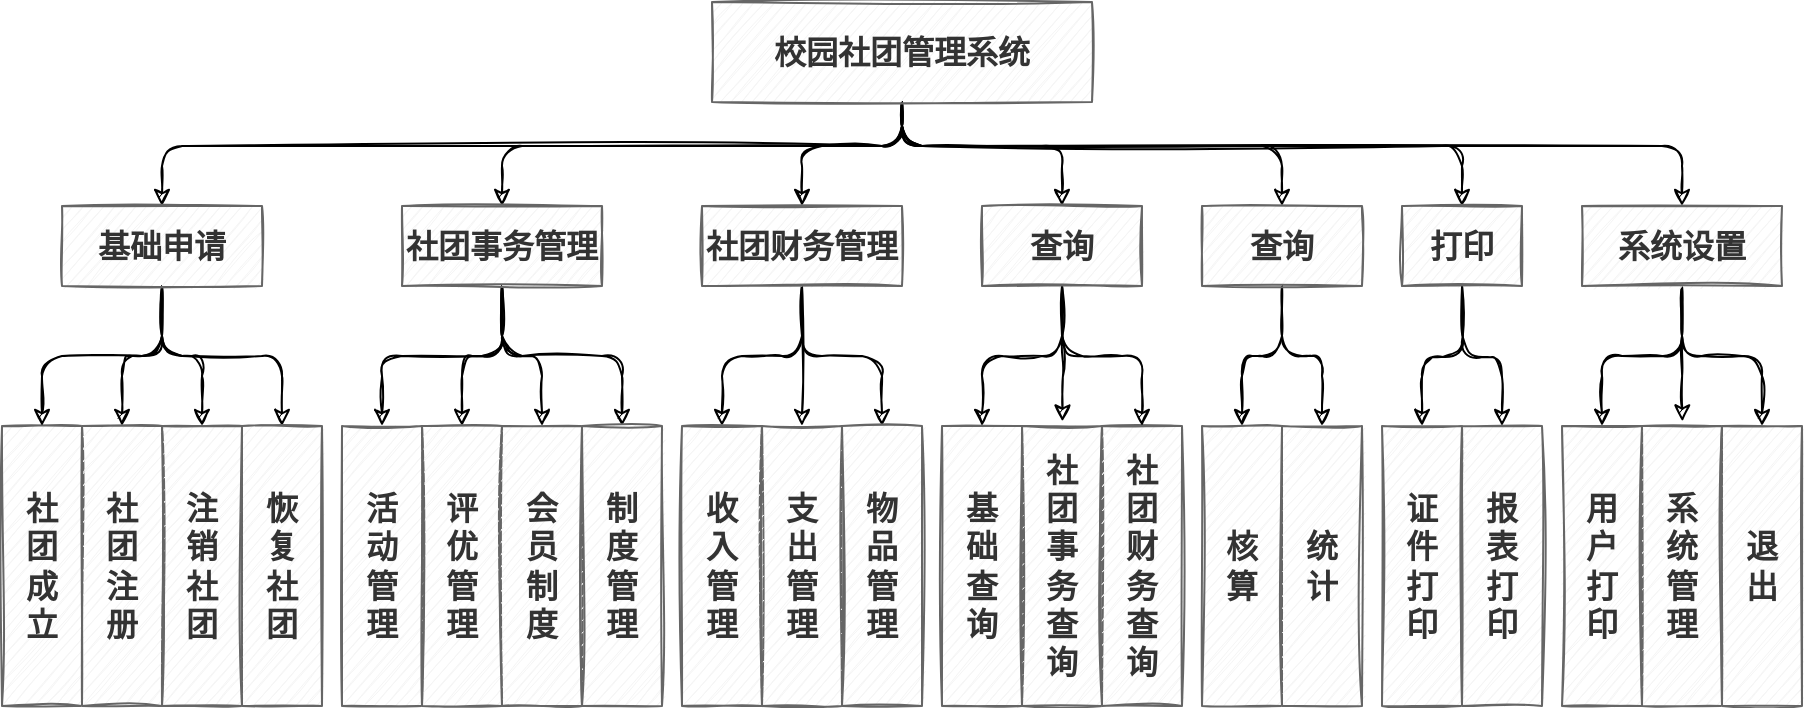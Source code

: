 <mxfile version="15.8.7" type="device"><diagram name="Page-1" id="90a13364-a465-7bf4-72fc-28e22215d7a0"><mxGraphModel dx="1673" dy="1008" grid="1" gridSize="10" guides="1" tooltips="1" connect="1" arrows="1" fold="1" page="1" pageScale="1.5" pageWidth="1169" pageHeight="826" math="0" shadow="0"><root><mxCell id="0" style=";html=1;"/><mxCell id="1" style=";html=1;" parent="0"/><mxCell id="ukMSqxRkvClqLhf6aI9J-1" value="&lt;font style=&quot;font-size: 16px&quot;&gt;社&lt;br&gt;团&lt;br&gt;成&lt;br&gt;立&lt;/font&gt;" style="whiteSpace=wrap;html=1;sketch=1;rounded=0;fillColor=#f5f5f5;fontColor=#333333;strokeColor=#666666;fontStyle=1" vertex="1" parent="1"><mxGeometry x="460" y="730" width="40" height="140" as="geometry"/></mxCell><mxCell id="ukMSqxRkvClqLhf6aI9J-86" style="edgeStyle=orthogonalEdgeStyle;rounded=1;sketch=1;orthogonalLoop=1;jettySize=auto;html=1;fontSize=16;fontStyle=1" edge="1" parent="1" source="ukMSqxRkvClqLhf6aI9J-2" target="ukMSqxRkvClqLhf6aI9J-3"><mxGeometry relative="1" as="geometry"><Array as="points"><mxPoint x="910" y="590"/><mxPoint x="540" y="590"/></Array></mxGeometry></mxCell><mxCell id="ukMSqxRkvClqLhf6aI9J-87" style="edgeStyle=orthogonalEdgeStyle;rounded=1;sketch=1;orthogonalLoop=1;jettySize=auto;html=1;fontSize=16;fontStyle=1" edge="1" parent="1" source="ukMSqxRkvClqLhf6aI9J-2" target="ukMSqxRkvClqLhf6aI9J-4"><mxGeometry relative="1" as="geometry"><Array as="points"><mxPoint x="910" y="590"/><mxPoint x="710" y="590"/></Array></mxGeometry></mxCell><mxCell id="ukMSqxRkvClqLhf6aI9J-88" style="edgeStyle=orthogonalEdgeStyle;rounded=1;sketch=1;orthogonalLoop=1;jettySize=auto;html=1;entryX=0.5;entryY=0;entryDx=0;entryDy=0;fontSize=16;fontStyle=1" edge="1" parent="1" source="ukMSqxRkvClqLhf6aI9J-2" target="ukMSqxRkvClqLhf6aI9J-5"><mxGeometry relative="1" as="geometry"><Array as="points"><mxPoint x="910" y="590"/><mxPoint x="860" y="590"/></Array></mxGeometry></mxCell><mxCell id="ukMSqxRkvClqLhf6aI9J-89" style="edgeStyle=orthogonalEdgeStyle;rounded=1;sketch=1;orthogonalLoop=1;jettySize=auto;html=1;entryX=0.5;entryY=0;entryDx=0;entryDy=0;fontSize=16;fontStyle=1" edge="1" parent="1" source="ukMSqxRkvClqLhf6aI9J-2" target="ukMSqxRkvClqLhf6aI9J-72"><mxGeometry relative="1" as="geometry"><Array as="points"><mxPoint x="910" y="590"/><mxPoint x="990" y="590"/></Array></mxGeometry></mxCell><mxCell id="ukMSqxRkvClqLhf6aI9J-90" style="edgeStyle=orthogonalEdgeStyle;rounded=1;sketch=1;orthogonalLoop=1;jettySize=auto;html=1;entryX=0.5;entryY=0;entryDx=0;entryDy=0;fontSize=16;fontStyle=1" edge="1" parent="1" source="ukMSqxRkvClqLhf6aI9J-2" target="ukMSqxRkvClqLhf6aI9J-81"><mxGeometry relative="1" as="geometry"><Array as="points"><mxPoint x="910" y="590"/><mxPoint x="1100" y="590"/></Array></mxGeometry></mxCell><mxCell id="ukMSqxRkvClqLhf6aI9J-91" style="edgeStyle=orthogonalEdgeStyle;rounded=1;sketch=1;orthogonalLoop=1;jettySize=auto;html=1;fontSize=16;fontStyle=1" edge="1" parent="1" source="ukMSqxRkvClqLhf6aI9J-2" target="ukMSqxRkvClqLhf6aI9J-80"><mxGeometry relative="1" as="geometry"><Array as="points"><mxPoint x="910" y="590"/><mxPoint x="1190" y="590"/></Array></mxGeometry></mxCell><mxCell id="ukMSqxRkvClqLhf6aI9J-92" style="edgeStyle=orthogonalEdgeStyle;rounded=1;sketch=1;orthogonalLoop=1;jettySize=auto;html=1;fontSize=16;fontStyle=1" edge="1" parent="1" source="ukMSqxRkvClqLhf6aI9J-2" target="ukMSqxRkvClqLhf6aI9J-58"><mxGeometry relative="1" as="geometry"><Array as="points"><mxPoint x="910" y="590"/><mxPoint x="1300" y="590"/></Array></mxGeometry></mxCell><mxCell id="ukMSqxRkvClqLhf6aI9J-2" value="&lt;font style=&quot;font-size: 16px&quot;&gt;校园社团管理系统&lt;/font&gt;" style="whiteSpace=wrap;html=1;sketch=1;rounded=0;fillColor=#f5f5f5;fontColor=#333333;strokeColor=#666666;fontStyle=1" vertex="1" parent="1"><mxGeometry x="815" y="518" width="190" height="50" as="geometry"/></mxCell><mxCell id="ukMSqxRkvClqLhf6aI9J-25" style="edgeStyle=orthogonalEdgeStyle;rounded=1;sketch=1;orthogonalLoop=1;jettySize=auto;html=1;exitX=0.5;exitY=1;exitDx=0;exitDy=0;entryX=0.5;entryY=0;entryDx=0;entryDy=0;fontSize=16;fontStyle=1" edge="1" parent="1" source="ukMSqxRkvClqLhf6aI9J-3" target="ukMSqxRkvClqLhf6aI9J-1"><mxGeometry relative="1" as="geometry"/></mxCell><mxCell id="ukMSqxRkvClqLhf6aI9J-26" style="edgeStyle=orthogonalEdgeStyle;rounded=1;sketch=1;orthogonalLoop=1;jettySize=auto;html=1;entryX=0.5;entryY=0;entryDx=0;entryDy=0;fontSize=16;fontStyle=1" edge="1" parent="1" source="ukMSqxRkvClqLhf6aI9J-3" target="ukMSqxRkvClqLhf6aI9J-11"><mxGeometry relative="1" as="geometry"/></mxCell><mxCell id="ukMSqxRkvClqLhf6aI9J-27" style="edgeStyle=orthogonalEdgeStyle;rounded=1;sketch=1;orthogonalLoop=1;jettySize=auto;html=1;entryX=0.5;entryY=0;entryDx=0;entryDy=0;fontSize=16;fontStyle=1" edge="1" parent="1" source="ukMSqxRkvClqLhf6aI9J-3" target="ukMSqxRkvClqLhf6aI9J-10"><mxGeometry relative="1" as="geometry"/></mxCell><mxCell id="ukMSqxRkvClqLhf6aI9J-28" style="edgeStyle=orthogonalEdgeStyle;rounded=1;sketch=1;orthogonalLoop=1;jettySize=auto;html=1;entryX=0.5;entryY=0;entryDx=0;entryDy=0;fontSize=16;fontStyle=1" edge="1" parent="1" source="ukMSqxRkvClqLhf6aI9J-3" target="ukMSqxRkvClqLhf6aI9J-12"><mxGeometry relative="1" as="geometry"/></mxCell><mxCell id="ukMSqxRkvClqLhf6aI9J-3" value="&lt;font style=&quot;font-size: 16px&quot;&gt;基础申请&lt;/font&gt;" style="whiteSpace=wrap;html=1;sketch=1;rounded=0;fillColor=#f5f5f5;fontColor=#333333;strokeColor=#666666;fontStyle=1" vertex="1" parent="1"><mxGeometry x="490" y="620" width="100" height="40" as="geometry"/></mxCell><mxCell id="ukMSqxRkvClqLhf6aI9J-29" style="edgeStyle=orthogonalEdgeStyle;rounded=1;sketch=1;orthogonalLoop=1;jettySize=auto;html=1;entryX=0.5;entryY=0;entryDx=0;entryDy=0;fontSize=16;fontStyle=1" edge="1" parent="1" source="ukMSqxRkvClqLhf6aI9J-4" target="ukMSqxRkvClqLhf6aI9J-13"><mxGeometry relative="1" as="geometry"/></mxCell><mxCell id="ukMSqxRkvClqLhf6aI9J-30" style="edgeStyle=orthogonalEdgeStyle;rounded=1;sketch=1;orthogonalLoop=1;jettySize=auto;html=1;fontSize=16;fontStyle=1" edge="1" parent="1" source="ukMSqxRkvClqLhf6aI9J-4" target="ukMSqxRkvClqLhf6aI9J-15"><mxGeometry relative="1" as="geometry"/></mxCell><mxCell id="ukMSqxRkvClqLhf6aI9J-31" style="edgeStyle=orthogonalEdgeStyle;rounded=1;sketch=1;orthogonalLoop=1;jettySize=auto;html=1;fontSize=16;fontStyle=1" edge="1" parent="1" source="ukMSqxRkvClqLhf6aI9J-4" target="ukMSqxRkvClqLhf6aI9J-14"><mxGeometry relative="1" as="geometry"/></mxCell><mxCell id="ukMSqxRkvClqLhf6aI9J-32" style="edgeStyle=orthogonalEdgeStyle;rounded=1;sketch=1;orthogonalLoop=1;jettySize=auto;html=1;entryX=0.5;entryY=0;entryDx=0;entryDy=0;fontSize=16;fontStyle=1" edge="1" parent="1" source="ukMSqxRkvClqLhf6aI9J-4" target="ukMSqxRkvClqLhf6aI9J-16"><mxGeometry relative="1" as="geometry"/></mxCell><mxCell id="ukMSqxRkvClqLhf6aI9J-4" value="&lt;font style=&quot;font-size: 16px&quot;&gt;社团事务管理&lt;/font&gt;" style="whiteSpace=wrap;html=1;sketch=1;rounded=0;fillColor=#f5f5f5;fontColor=#333333;strokeColor=#666666;fontStyle=1" vertex="1" parent="1"><mxGeometry x="660" y="620" width="100" height="40" as="geometry"/></mxCell><mxCell id="ukMSqxRkvClqLhf6aI9J-33" style="edgeStyle=orthogonalEdgeStyle;rounded=1;sketch=1;orthogonalLoop=1;jettySize=auto;html=1;fontSize=16;fontStyle=1" edge="1" parent="1" source="ukMSqxRkvClqLhf6aI9J-5" target="ukMSqxRkvClqLhf6aI9J-18"><mxGeometry relative="1" as="geometry"/></mxCell><mxCell id="ukMSqxRkvClqLhf6aI9J-34" style="edgeStyle=orthogonalEdgeStyle;rounded=1;sketch=1;orthogonalLoop=1;jettySize=auto;html=1;entryX=0.5;entryY=0;entryDx=0;entryDy=0;fontSize=16;fontStyle=1" edge="1" parent="1" source="ukMSqxRkvClqLhf6aI9J-5" target="ukMSqxRkvClqLhf6aI9J-17"><mxGeometry relative="1" as="geometry"/></mxCell><mxCell id="ukMSqxRkvClqLhf6aI9J-35" style="edgeStyle=orthogonalEdgeStyle;rounded=1;sketch=1;orthogonalLoop=1;jettySize=auto;html=1;fontSize=16;fontStyle=1" edge="1" parent="1" source="ukMSqxRkvClqLhf6aI9J-5" target="ukMSqxRkvClqLhf6aI9J-19"><mxGeometry relative="1" as="geometry"/></mxCell><mxCell id="ukMSqxRkvClqLhf6aI9J-5" value="&lt;font style=&quot;font-size: 16px&quot;&gt;社团财务管理&lt;/font&gt;" style="whiteSpace=wrap;html=1;sketch=1;rounded=0;fillColor=#f5f5f5;fontColor=#333333;strokeColor=#666666;fontStyle=1" vertex="1" parent="1"><mxGeometry x="810" y="620" width="100" height="40" as="geometry"/></mxCell><mxCell id="ukMSqxRkvClqLhf6aI9J-40" style="edgeStyle=orthogonalEdgeStyle;rounded=1;sketch=1;orthogonalLoop=1;jettySize=auto;html=1;entryX=0.505;entryY=-0.016;entryDx=0;entryDy=0;entryPerimeter=0;fontSize=16;fontStyle=1" edge="1" parent="1" target="ukMSqxRkvClqLhf6aI9J-20"><mxGeometry relative="1" as="geometry"><mxPoint x="990.034" y="660" as="sourcePoint"/></mxGeometry></mxCell><mxCell id="ukMSqxRkvClqLhf6aI9J-10" value="&lt;span style=&quot;font-size: 16px&quot;&gt;注&lt;br&gt;销&lt;br&gt;社&lt;br&gt;团&lt;/span&gt;" style="whiteSpace=wrap;html=1;sketch=1;rounded=0;fillColor=#f5f5f5;fontColor=#333333;strokeColor=#666666;fontStyle=1" vertex="1" parent="1"><mxGeometry x="540" y="730" width="40" height="140" as="geometry"/></mxCell><mxCell id="ukMSqxRkvClqLhf6aI9J-11" value="&lt;span style=&quot;font-size: 16px&quot;&gt;社&lt;br&gt;团&lt;br&gt;注&lt;br&gt;册&lt;/span&gt;" style="whiteSpace=wrap;html=1;sketch=1;rounded=0;fillColor=#f5f5f5;fontColor=#333333;strokeColor=#666666;fontStyle=1" vertex="1" parent="1"><mxGeometry x="500" y="730" width="40" height="140" as="geometry"/></mxCell><mxCell id="ukMSqxRkvClqLhf6aI9J-12" value="&lt;span style=&quot;font-size: 16px&quot;&gt;恢&lt;br&gt;复&lt;br&gt;社&lt;br&gt;团&lt;/span&gt;" style="whiteSpace=wrap;html=1;sketch=1;rounded=0;fillColor=#f5f5f5;fontColor=#333333;strokeColor=#666666;fontStyle=1" vertex="1" parent="1"><mxGeometry x="580" y="730" width="40" height="140" as="geometry"/></mxCell><mxCell id="ukMSqxRkvClqLhf6aI9J-13" value="&lt;span style=&quot;font-size: 16px&quot;&gt;活&lt;br&gt;动&lt;br&gt;管&lt;br&gt;理&lt;/span&gt;" style="whiteSpace=wrap;html=1;sketch=1;rounded=0;fillColor=#f5f5f5;fontColor=#333333;strokeColor=#666666;fontStyle=1" vertex="1" parent="1"><mxGeometry x="630" y="730" width="40" height="140" as="geometry"/></mxCell><mxCell id="ukMSqxRkvClqLhf6aI9J-14" value="&lt;span style=&quot;font-size: 16px&quot;&gt;会&lt;br&gt;员&lt;br&gt;制&lt;br&gt;度&lt;/span&gt;" style="whiteSpace=wrap;html=1;sketch=1;rounded=0;fillColor=#f5f5f5;fontColor=#333333;strokeColor=#666666;fontStyle=1" vertex="1" parent="1"><mxGeometry x="710" y="730" width="40" height="140" as="geometry"/></mxCell><mxCell id="ukMSqxRkvClqLhf6aI9J-15" value="&lt;span style=&quot;font-size: 16px&quot;&gt;评&lt;br&gt;优&lt;br&gt;管&lt;br&gt;理&lt;/span&gt;" style="whiteSpace=wrap;html=1;sketch=1;rounded=0;fillColor=#f5f5f5;fontColor=#333333;strokeColor=#666666;fontStyle=1" vertex="1" parent="1"><mxGeometry x="670" y="730" width="40" height="140" as="geometry"/></mxCell><mxCell id="ukMSqxRkvClqLhf6aI9J-16" value="&lt;span style=&quot;font-size: 16px&quot;&gt;制&lt;br&gt;度&lt;br&gt;管&lt;br&gt;理&lt;/span&gt;" style="whiteSpace=wrap;html=1;sketch=1;rounded=0;fillColor=#f5f5f5;fontColor=#333333;strokeColor=#666666;fontStyle=1" vertex="1" parent="1"><mxGeometry x="750" y="730" width="40" height="140" as="geometry"/></mxCell><mxCell id="ukMSqxRkvClqLhf6aI9J-17" value="&lt;span style=&quot;font-size: 16px&quot;&gt;支&lt;br&gt;出&lt;br&gt;管&lt;br&gt;理&lt;/span&gt;" style="whiteSpace=wrap;html=1;sketch=1;rounded=0;fillColor=#f5f5f5;fontColor=#333333;strokeColor=#666666;fontStyle=1" vertex="1" parent="1"><mxGeometry x="840" y="730" width="40" height="140" as="geometry"/></mxCell><mxCell id="ukMSqxRkvClqLhf6aI9J-18" value="&lt;span style=&quot;font-size: 16px&quot;&gt;收&lt;br&gt;入&lt;br&gt;管&lt;br&gt;理&lt;/span&gt;" style="whiteSpace=wrap;html=1;sketch=1;rounded=0;fillColor=#f5f5f5;fontColor=#333333;strokeColor=#666666;fontStyle=1" vertex="1" parent="1"><mxGeometry x="800" y="730" width="40" height="140" as="geometry"/></mxCell><mxCell id="ukMSqxRkvClqLhf6aI9J-19" value="&lt;span style=&quot;font-size: 16px&quot;&gt;物&lt;br&gt;品&lt;br&gt;管&lt;br&gt;理&lt;br&gt;&lt;/span&gt;" style="whiteSpace=wrap;html=1;sketch=1;rounded=0;fillColor=#f5f5f5;fontColor=#333333;strokeColor=#666666;fontStyle=1" vertex="1" parent="1"><mxGeometry x="880" y="730" width="40" height="140" as="geometry"/></mxCell><mxCell id="ukMSqxRkvClqLhf6aI9J-20" value="&lt;span style=&quot;font-size: 16px&quot;&gt;社&lt;br&gt;团&lt;br&gt;事&lt;br&gt;务&lt;br&gt;查&lt;br&gt;询&lt;/span&gt;" style="whiteSpace=wrap;html=1;sketch=1;rounded=0;fillColor=#f5f5f5;fontColor=#333333;strokeColor=#666666;fontStyle=1" vertex="1" parent="1"><mxGeometry x="970" y="730" width="40" height="140" as="geometry"/></mxCell><mxCell id="ukMSqxRkvClqLhf6aI9J-21" value="&lt;span style=&quot;font-size: 16px&quot;&gt;基&lt;br&gt;础&lt;br&gt;查&lt;br&gt;询&lt;/span&gt;" style="whiteSpace=wrap;html=1;sketch=1;rounded=0;fillColor=#f5f5f5;fontColor=#333333;strokeColor=#666666;fontStyle=1" vertex="1" parent="1"><mxGeometry x="930" y="730" width="40" height="140" as="geometry"/></mxCell><mxCell id="ukMSqxRkvClqLhf6aI9J-22" value="&lt;font style=&quot;font-size: 16px&quot;&gt;社&lt;br&gt;团&lt;br&gt;财&lt;br&gt;务&lt;br&gt;查&lt;br&gt;询&lt;br&gt;&lt;/font&gt;" style="whiteSpace=wrap;html=1;sketch=1;rounded=0;fillColor=#f5f5f5;fontColor=#333333;strokeColor=#666666;fontStyle=1" vertex="1" parent="1"><mxGeometry x="1010" y="730" width="40" height="140" as="geometry"/></mxCell><mxCell id="ukMSqxRkvClqLhf6aI9J-23" value="&lt;span style=&quot;font-size: 16px&quot;&gt;核&lt;br&gt;算&lt;/span&gt;" style="whiteSpace=wrap;html=1;sketch=1;rounded=0;fillColor=#f5f5f5;fontColor=#333333;strokeColor=#666666;fontStyle=1" vertex="1" parent="1"><mxGeometry x="1060" y="730" width="40" height="140" as="geometry"/></mxCell><mxCell id="ukMSqxRkvClqLhf6aI9J-24" value="&lt;span style=&quot;font-size: 16px&quot;&gt;统&lt;br&gt;计&lt;/span&gt;" style="whiteSpace=wrap;html=1;sketch=1;rounded=0;fillColor=#f5f5f5;fontColor=#333333;strokeColor=#666666;fontStyle=1" vertex="1" parent="1"><mxGeometry x="1100" y="730" width="40" height="140" as="geometry"/></mxCell><mxCell id="ukMSqxRkvClqLhf6aI9J-53" value="&lt;span style=&quot;font-size: 16px&quot;&gt;证&lt;/span&gt;&lt;br style=&quot;font-size: 16px&quot;&gt;&lt;span style=&quot;font-size: 16px&quot;&gt;件&lt;/span&gt;&lt;br style=&quot;font-size: 16px&quot;&gt;&lt;span style=&quot;font-size: 16px&quot;&gt;打&lt;/span&gt;&lt;br style=&quot;font-size: 16px&quot;&gt;&lt;span style=&quot;font-size: 16px&quot;&gt;印&lt;/span&gt;" style="whiteSpace=wrap;html=1;sketch=1;rounded=0;fillColor=#f5f5f5;fontColor=#333333;strokeColor=#666666;fontStyle=1" vertex="1" parent="1"><mxGeometry x="1150" y="730" width="40" height="140" as="geometry"/></mxCell><mxCell id="ukMSqxRkvClqLhf6aI9J-54" value="&lt;span style=&quot;font-size: 16px&quot;&gt;报&lt;br&gt;表&lt;br&gt;打&lt;br&gt;印&lt;/span&gt;" style="whiteSpace=wrap;html=1;sketch=1;rounded=0;fillColor=#f5f5f5;fontColor=#333333;strokeColor=#666666;fontStyle=1" vertex="1" parent="1"><mxGeometry x="1190" y="730" width="40" height="140" as="geometry"/></mxCell><mxCell id="ukMSqxRkvClqLhf6aI9J-55" style="edgeStyle=orthogonalEdgeStyle;rounded=1;sketch=1;orthogonalLoop=1;jettySize=auto;html=1;entryX=0.505;entryY=-0.016;entryDx=0;entryDy=0;entryPerimeter=0;fontSize=16;fontStyle=1" edge="1" source="ukMSqxRkvClqLhf6aI9J-58" target="ukMSqxRkvClqLhf6aI9J-59" parent="1"><mxGeometry relative="1" as="geometry"/></mxCell><mxCell id="ukMSqxRkvClqLhf6aI9J-56" style="edgeStyle=orthogonalEdgeStyle;rounded=1;sketch=1;orthogonalLoop=1;jettySize=auto;html=1;entryX=0.5;entryY=0;entryDx=0;entryDy=0;fontSize=16;fontStyle=1" edge="1" source="ukMSqxRkvClqLhf6aI9J-58" target="ukMSqxRkvClqLhf6aI9J-60" parent="1"><mxGeometry relative="1" as="geometry"/></mxCell><mxCell id="ukMSqxRkvClqLhf6aI9J-57" style="edgeStyle=orthogonalEdgeStyle;rounded=1;sketch=1;orthogonalLoop=1;jettySize=auto;html=1;entryX=0.5;entryY=0;entryDx=0;entryDy=0;fontSize=16;fontStyle=1" edge="1" source="ukMSqxRkvClqLhf6aI9J-58" target="ukMSqxRkvClqLhf6aI9J-61" parent="1"><mxGeometry relative="1" as="geometry"/></mxCell><mxCell id="ukMSqxRkvClqLhf6aI9J-58" value="&lt;span style=&quot;font-size: 16px&quot;&gt;系统设置&lt;/span&gt;" style="whiteSpace=wrap;html=1;sketch=1;rounded=0;fillColor=#f5f5f5;fontColor=#333333;strokeColor=#666666;fontStyle=1" vertex="1" parent="1"><mxGeometry x="1250" y="620" width="100" height="40" as="geometry"/></mxCell><mxCell id="ukMSqxRkvClqLhf6aI9J-59" value="&lt;span style=&quot;font-size: 16px&quot;&gt;系&lt;br&gt;统&lt;br&gt;管&lt;br&gt;理&lt;/span&gt;" style="whiteSpace=wrap;html=1;sketch=1;rounded=0;fillColor=#f5f5f5;fontColor=#333333;strokeColor=#666666;fontStyle=1" vertex="1" parent="1"><mxGeometry x="1280" y="730" width="40" height="140" as="geometry"/></mxCell><mxCell id="ukMSqxRkvClqLhf6aI9J-60" value="&lt;span style=&quot;font-size: 16px&quot;&gt;用&lt;br&gt;户&lt;br&gt;打&lt;br&gt;印&lt;/span&gt;" style="whiteSpace=wrap;html=1;sketch=1;rounded=0;fillColor=#f5f5f5;fontColor=#333333;strokeColor=#666666;fontStyle=1" vertex="1" parent="1"><mxGeometry x="1240" y="730" width="40" height="140" as="geometry"/></mxCell><mxCell id="ukMSqxRkvClqLhf6aI9J-61" value="&lt;span style=&quot;font-size: 16px&quot;&gt;退&lt;br&gt;出&lt;/span&gt;" style="whiteSpace=wrap;html=1;sketch=1;rounded=0;fillColor=#f5f5f5;fontColor=#333333;strokeColor=#666666;fontStyle=1" vertex="1" parent="1"><mxGeometry x="1320" y="730" width="40" height="140" as="geometry"/></mxCell><mxCell id="ukMSqxRkvClqLhf6aI9J-73" value="" style="edgeStyle=orthogonalEdgeStyle;rounded=1;sketch=1;orthogonalLoop=1;jettySize=auto;html=1;fontSize=16;fontStyle=1" edge="1" parent="1" source="ukMSqxRkvClqLhf6aI9J-72" target="ukMSqxRkvClqLhf6aI9J-22"><mxGeometry relative="1" as="geometry"/></mxCell><mxCell id="ukMSqxRkvClqLhf6aI9J-74" style="edgeStyle=orthogonalEdgeStyle;rounded=1;sketch=1;orthogonalLoop=1;jettySize=auto;html=1;entryX=0.5;entryY=0;entryDx=0;entryDy=0;fontSize=16;fontStyle=1" edge="1" parent="1" source="ukMSqxRkvClqLhf6aI9J-72" target="ukMSqxRkvClqLhf6aI9J-21"><mxGeometry relative="1" as="geometry"/></mxCell><mxCell id="ukMSqxRkvClqLhf6aI9J-72" value="&lt;span style=&quot;font-size: 16px&quot;&gt;查询&lt;/span&gt;" style="whiteSpace=wrap;html=1;sketch=1;rounded=0;fillColor=#f5f5f5;fontColor=#333333;strokeColor=#666666;fontStyle=1" vertex="1" parent="1"><mxGeometry x="950" y="620" width="80" height="40" as="geometry"/></mxCell><mxCell id="ukMSqxRkvClqLhf6aI9J-78" style="edgeStyle=orthogonalEdgeStyle;rounded=1;sketch=1;orthogonalLoop=1;jettySize=auto;html=1;entryX=0.5;entryY=0;entryDx=0;entryDy=0;fontSize=16;fontStyle=1" edge="1" parent="1" target="ukMSqxRkvClqLhf6aI9J-53"><mxGeometry relative="1" as="geometry"><mxPoint x="1190.034" y="660" as="sourcePoint"/></mxGeometry></mxCell><mxCell id="ukMSqxRkvClqLhf6aI9J-79" style="edgeStyle=orthogonalEdgeStyle;rounded=1;sketch=1;orthogonalLoop=1;jettySize=auto;html=1;entryX=0.5;entryY=0;entryDx=0;entryDy=0;fontSize=16;fontStyle=1" edge="1" parent="1" target="ukMSqxRkvClqLhf6aI9J-54"><mxGeometry relative="1" as="geometry"><mxPoint x="1190.034" y="660" as="sourcePoint"/></mxGeometry></mxCell><mxCell id="ukMSqxRkvClqLhf6aI9J-80" value="&lt;span style=&quot;font-size: 16px&quot;&gt;打印&lt;/span&gt;" style="whiteSpace=wrap;html=1;sketch=1;rounded=0;fillColor=#f5f5f5;fontColor=#333333;strokeColor=#666666;fontStyle=1" vertex="1" parent="1"><mxGeometry x="1160" y="620" width="60" height="40" as="geometry"/></mxCell><mxCell id="ukMSqxRkvClqLhf6aI9J-82" style="edgeStyle=orthogonalEdgeStyle;rounded=1;sketch=1;orthogonalLoop=1;jettySize=auto;html=1;entryX=0.5;entryY=0;entryDx=0;entryDy=0;fontSize=16;fontStyle=1" edge="1" parent="1" source="ukMSqxRkvClqLhf6aI9J-81" target="ukMSqxRkvClqLhf6aI9J-23"><mxGeometry relative="1" as="geometry"/></mxCell><mxCell id="ukMSqxRkvClqLhf6aI9J-83" style="edgeStyle=orthogonalEdgeStyle;rounded=1;sketch=1;orthogonalLoop=1;jettySize=auto;html=1;entryX=0.5;entryY=0;entryDx=0;entryDy=0;fontSize=16;fontStyle=1" edge="1" parent="1" source="ukMSqxRkvClqLhf6aI9J-81" target="ukMSqxRkvClqLhf6aI9J-24"><mxGeometry relative="1" as="geometry"/></mxCell><mxCell id="ukMSqxRkvClqLhf6aI9J-81" value="&lt;span style=&quot;font-size: 16px&quot;&gt;查询&lt;/span&gt;" style="whiteSpace=wrap;html=1;sketch=1;rounded=0;fillColor=#f5f5f5;fontColor=#333333;strokeColor=#666666;fontStyle=1" vertex="1" parent="1"><mxGeometry x="1060" y="620" width="80" height="40" as="geometry"/></mxCell></root></mxGraphModel></diagram></mxfile>